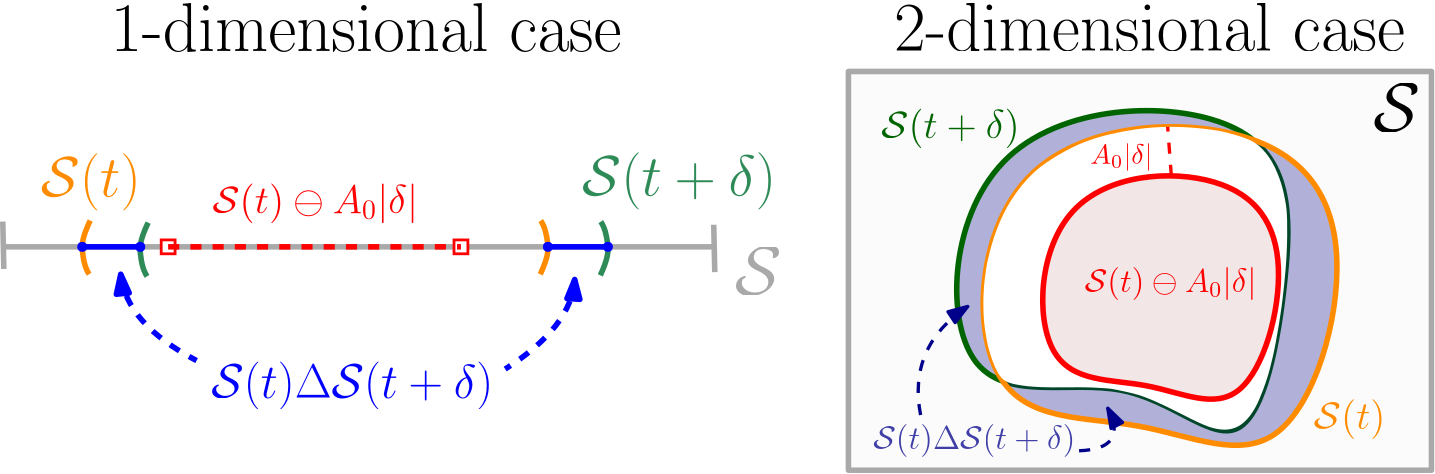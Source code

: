 <?xml version="1.0"?>
<!DOCTYPE ipe SYSTEM "ipe.dtd">
<ipe version="70218" creator="Ipe 7.2.24">
<info created="D:20241210151809" modified="D:20241220111442"/>
<ipestyle name="basic">
<symbol name="arrow/arc(spx)">
<path stroke="sym-stroke" fill="sym-stroke" pen="sym-pen">
0 0 m
-1 0.333 l
-1 -0.333 l
h
</path>
</symbol>
<symbol name="arrow/farc(spx)">
<path stroke="sym-stroke" fill="white" pen="sym-pen">
0 0 m
-1 0.333 l
-1 -0.333 l
h
</path>
</symbol>
<symbol name="arrow/ptarc(spx)">
<path stroke="sym-stroke" fill="sym-stroke" pen="sym-pen">
0 0 m
-1 0.333 l
-0.8 0 l
-1 -0.333 l
h
</path>
</symbol>
<symbol name="arrow/fptarc(spx)">
<path stroke="sym-stroke" fill="white" pen="sym-pen">
0 0 m
-1 0.333 l
-0.8 0 l
-1 -0.333 l
h
</path>
</symbol>
<symbol name="mark/circle(sx)" transformations="translations">
<path fill="sym-stroke">
0.6 0 0 0.6 0 0 e
0.4 0 0 0.4 0 0 e
</path>
</symbol>
<symbol name="mark/disk(sx)" transformations="translations">
<path fill="sym-stroke">
0.6 0 0 0.6 0 0 e
</path>
</symbol>
<symbol name="mark/fdisk(sfx)" transformations="translations">
<group>
<path fill="sym-fill">
0.5 0 0 0.5 0 0 e
</path>
<path fill="sym-stroke" fillrule="eofill">
0.6 0 0 0.6 0 0 e
0.4 0 0 0.4 0 0 e
</path>
</group>
</symbol>
<symbol name="mark/box(sx)" transformations="translations">
<path fill="sym-stroke" fillrule="eofill">
-0.6 -0.6 m
0.6 -0.6 l
0.6 0.6 l
-0.6 0.6 l
h
-0.4 -0.4 m
0.4 -0.4 l
0.4 0.4 l
-0.4 0.4 l
h
</path>
</symbol>
<symbol name="mark/square(sx)" transformations="translations">
<path fill="sym-stroke">
-0.6 -0.6 m
0.6 -0.6 l
0.6 0.6 l
-0.6 0.6 l
h
</path>
</symbol>
<symbol name="mark/fsquare(sfx)" transformations="translations">
<group>
<path fill="sym-fill">
-0.5 -0.5 m
0.5 -0.5 l
0.5 0.5 l
-0.5 0.5 l
h
</path>
<path fill="sym-stroke" fillrule="eofill">
-0.6 -0.6 m
0.6 -0.6 l
0.6 0.6 l
-0.6 0.6 l
h
-0.4 -0.4 m
0.4 -0.4 l
0.4 0.4 l
-0.4 0.4 l
h
</path>
</group>
</symbol>
<symbol name="mark/cross(sx)" transformations="translations">
<group>
<path fill="sym-stroke">
-0.43 -0.57 m
0.57 0.43 l
0.43 0.57 l
-0.57 -0.43 l
h
</path>
<path fill="sym-stroke">
-0.43 0.57 m
0.57 -0.43 l
0.43 -0.57 l
-0.57 0.43 l
h
</path>
</group>
</symbol>
<symbol name="arrow/fnormal(spx)">
<path stroke="sym-stroke" fill="white" pen="sym-pen">
0 0 m
-1 0.333 l
-1 -0.333 l
h
</path>
</symbol>
<symbol name="arrow/pointed(spx)">
<path stroke="sym-stroke" fill="sym-stroke" pen="sym-pen">
0 0 m
-1 0.333 l
-0.8 0 l
-1 -0.333 l
h
</path>
</symbol>
<symbol name="arrow/fpointed(spx)">
<path stroke="sym-stroke" fill="white" pen="sym-pen">
0 0 m
-1 0.333 l
-0.8 0 l
-1 -0.333 l
h
</path>
</symbol>
<symbol name="arrow/linear(spx)">
<path stroke="sym-stroke" pen="sym-pen">
-1 0.333 m
0 0 l
-1 -0.333 l
</path>
</symbol>
<symbol name="arrow/fdouble(spx)">
<path stroke="sym-stroke" fill="white" pen="sym-pen">
0 0 m
-1 0.333 l
-1 -0.333 l
h
-1 0 m
-2 0.333 l
-2 -0.333 l
h
</path>
</symbol>
<symbol name="arrow/double(spx)">
<path stroke="sym-stroke" fill="sym-stroke" pen="sym-pen">
0 0 m
-1 0.333 l
-1 -0.333 l
h
-1 0 m
-2 0.333 l
-2 -0.333 l
h
</path>
</symbol>
<symbol name="arrow/mid-normal(spx)">
<path stroke="sym-stroke" fill="sym-stroke" pen="sym-pen">
0.5 0 m
-0.5 0.333 l
-0.5 -0.333 l
h
</path>
</symbol>
<symbol name="arrow/mid-fnormal(spx)">
<path stroke="sym-stroke" fill="white" pen="sym-pen">
0.5 0 m
-0.5 0.333 l
-0.5 -0.333 l
h
</path>
</symbol>
<symbol name="arrow/mid-pointed(spx)">
<path stroke="sym-stroke" fill="sym-stroke" pen="sym-pen">
0.5 0 m
-0.5 0.333 l
-0.3 0 l
-0.5 -0.333 l
h
</path>
</symbol>
<symbol name="arrow/mid-fpointed(spx)">
<path stroke="sym-stroke" fill="white" pen="sym-pen">
0.5 0 m
-0.5 0.333 l
-0.3 0 l
-0.5 -0.333 l
h
</path>
</symbol>
<symbol name="arrow/mid-double(spx)">
<path stroke="sym-stroke" fill="sym-stroke" pen="sym-pen">
1 0 m
0 0.333 l
0 -0.333 l
h
0 0 m
-1 0.333 l
-1 -0.333 l
h
</path>
</symbol>
<symbol name="arrow/mid-fdouble(spx)">
<path stroke="sym-stroke" fill="white" pen="sym-pen">
1 0 m
0 0.333 l
0 -0.333 l
h
0 0 m
-1 0.333 l
-1 -0.333 l
h
</path>
</symbol>
<anglesize name="22.5 deg" value="22.5"/>
<anglesize name="30 deg" value="30"/>
<anglesize name="45 deg" value="45"/>
<anglesize name="60 deg" value="60"/>
<anglesize name="90 deg" value="90"/>
<arrowsize name="large" value="10"/>
<arrowsize name="small" value="5"/>
<arrowsize name="tiny" value="3"/>
<color name="blue" value="0 0 1"/>
<color name="brown" value="0.647 0.165 0.165"/>
<color name="darkblue" value="0 0 0.545"/>
<color name="darkcyan" value="0 0.545 0.545"/>
<color name="darkgray" value="0.663"/>
<color name="darkgreen" value="0 0.392 0"/>
<color name="darkmagenta" value="0.545 0 0.545"/>
<color name="darkorange" value="1 0.549 0"/>
<color name="darkred" value="0.545 0 0"/>
<color name="gold" value="1 0.843 0"/>
<color name="gray" value="0.745"/>
<color name="green" value="0 1 0"/>
<color name="lightblue" value="0.678 0.847 0.902"/>
<color name="lightcyan" value="0.878 1 1"/>
<color name="lightgray" value="0.827"/>
<color name="lightgreen" value="0.565 0.933 0.565"/>
<color name="lightyellow" value="1 1 0.878"/>
<color name="navy" value="0 0 0.502"/>
<color name="orange" value="1 0.647 0"/>
<color name="pink" value="1 0.753 0.796"/>
<color name="purple" value="0.627 0.125 0.941"/>
<color name="red" value="1 0 0"/>
<color name="seagreen" value="0.18 0.545 0.341"/>
<color name="turquoise" value="0.251 0.878 0.816"/>
<color name="violet" value="0.933 0.51 0.933"/>
<color name="yellow" value="1 1 0"/>
<dashstyle name="dash dot dotted" value="[4 2 1 2 1 2] 0"/>
<dashstyle name="dash dotted" value="[4 2 1 2] 0"/>
<dashstyle name="dashed" value="[4] 0"/>
<dashstyle name="dotted" value="[1 3] 0"/>
<gridsize name="10 pts (~3.5 mm)" value="10"/>
<gridsize name="14 pts (~5 mm)" value="14"/>
<gridsize name="16 pts (~6 mm)" value="16"/>
<gridsize name="20 pts (~7 mm)" value="20"/>
<gridsize name="28 pts (~10 mm)" value="28"/>
<gridsize name="32 pts (~12 mm)" value="32"/>
<gridsize name="4 pts" value="4"/>
<gridsize name="56 pts (~20 mm)" value="56"/>
<gridsize name="8 pts (~3 mm)" value="8"/>
<opacity name="10%" value="0.1"/>
<opacity name="30%" value="0.3"/>
<opacity name="50%" value="0.5"/>
<opacity name="75%" value="0.75"/>
<pen name="fat" value="1.2"/>
<pen name="heavier" value="0.8"/>
<pen name="ultrafat" value="2"/>
<symbolsize name="large" value="5"/>
<symbolsize name="small" value="2"/>
<symbolsize name="tiny" value="1.1"/>
<textsize name="Huge" value="\Huge"/>
<textsize name="LARGE" value="\LARGE"/>
<textsize name="Large" value="\Large"/>
<textsize name="footnote" value="\footnotesize"/>
<textsize name="huge" value="\huge"/>
<textsize name="large" value="\large"/>
<textsize name="small" value="\small"/>
<textsize name="tiny" value="\tiny"/>
<textstyle name="center" begin="\begin{center}" end="\end{center}"/>
<textstyle name="item" begin="\begin{itemize}\item{}" end="\end{itemize}"/>
<textstyle name="itemize" begin="\begin{itemize}" end="\end{itemize}"/>
<tiling name="falling" angle="-60" step="4" width="1"/>
<tiling name="rising" angle="30" step="4" width="1"/>
</ipestyle>
<page>
<layer name="alpha"/>
<view layers="alpha" active="alpha"/>
<path layer="alpha" matrix="1.0932 0 0 1.12152 198.495 -270.618" stroke="darkgray" fill="lightgray" pen="ultrafat" opacity="10%" stroke-opacity="opaque">
128 768 m
128 640 l
320 640 l
320 768 l
h
</path>
<text matrix="1 0 0 1 222.282 -189.668" transformations="translations" pos="305.037 758.938" stroke="black" type="label" width="16.869" height="16.938" depth="0" valign="baseline" size="Huge" style="math">\mathcal{S}</text>
<path matrix="1.50384 0 0.00035381 1.22429 147.979 -337.932" stroke="darkgreen" fill="darkblue" pen="ultrafat" opacity="30%" stroke-opacity="opaque">
152.191 748.844
232.363 750.575
232.652 699.242
222.846 637.238
194.873 674.152
148.154 654.83 u
</path>
<path matrix="1.246 -0.231765 0.367888 1.24373 -113.33 -290.362" stroke="darkorange" fill="darkblue" pen="ultrafat" opacity="30%" stroke-opacity="opaque">
300.134 716.256
264.951 746.249
187.086 726.062
206.697 643.871
253.704 657.425
299.846 644.448 u
</path>
<text matrix="1 0 0 1 202.96 -189.668" transformations="translations" pos="147.289 756.342" stroke="darkgreen" type="label" width="49.823" height="10.756" depth="3.59" valign="baseline" size="Large" style="math">\mathcal{S}(t+\delta)</text>
<text matrix="1 0 0 1 212.188 -188.515" transformations="translations" pos="293.79 650.504" stroke="darkorange" type="label" width="25.761" height="10.756" depth="3.59" valign="baseline" size="Large" style="math">\mathcal{S}(t)</text>
<path matrix="1 0 0 1 218.533 -187.073" fill="white">
277.918 725.384
277.833 712.464
276.737 700.279
275.76 692.418
274.981 687.161
273.582 679.299
272.661 674.97
271.61 670.681
270.425 666.531
267.78 659.349
265.149 654.412
261.258 650.124
256.307 648.447
251.133 649.269
247.651 650.584
243.071 652.759
238.833 654.939
234.298 657.225
229.855 659.266
226.084 660.765
223.221 661.727
215.331 663.464
213.067 663.723
207.584 664.049
202.94 664.106
197.101 664.057
193.344 664.039
189.089 664.11
184.235 664.43
179.893 665.074
175.441 666.298
173.106 670.31
171.903 673.09
170.421 677.683
169.689 680.811
168.828 686.379
168.581 689.174
168.415 694.064
168.555 698.77
168.884 702.644
169.536 707.292
169.915 709.345
171.349 715.296
173.402 721.426
175.68 726.612
178.297 731.342
182.171 736.802
186.111 741.06
190.698 744.903
199.775 750.324
206.686 753.169
213.581 755.217
223.709 757.098
229.545 757.661
234.815 757.871
239.879 757.813
245.795 757.423
251.303 756.733
253.352 756.39
255.231 756.032
265.432 753.232
269.373 749.469
271.344 746.95
273.333 743.688
275.856 737.517
277.413 730.381 u
</path>
<text matrix="1 0 0 1 213.919 -195.725" transformations="translations" pos="133.446 650.504" stroke="darkblue" type="label" width="72.742" height="8.965" depth="2.99" valign="baseline" size="large" style="math" opacity="75%">\mathcal{S}(t)\Delta \mathcal{S}(t+\delta)</text>
<path matrix="0.920635 0 0 1.05882 231.459 -227.849" stroke="darkblue" dash="dashed" pen="fat" arrow="normal/normal" opacity="75%" stroke-opacity="opaque">
144.405 656.272 m
139.214 679.631
162.862 693.185 c
</path>
<path matrix="1.0935 0 0.0180958 1.18136 185.996 -306.149" stroke="darkblue" dash="dashed" pen="fat" arrow="normal/normal" opacity="75%" stroke-opacity="opaque">
204.678 643.583 m
221.116 644.159
213.906 656.56 c
</path>
<path matrix="0.830608 -0.16249 0.245241 0.871978 74.8737 -50.6322" stroke="red" fill="darkred" pen="ultrafat" opacity="10%" stroke-opacity="opaque">
300.134 716.256
264.951 746.249
187.086 726.062
206.697 643.871
253.704 657.425
299.846 644.448 u
</path>
<text matrix="1 0 0 1 192.001 -192.552" transformations="translations" pos="231.498 703.856" stroke="red" type="label" width="61.862" height="8.965" depth="2.99" valign="baseline" size="large" style="math">\mathcal{S}(t)\ominus A_0|\delta|</text>
<text matrix="1 0 0 1 185.368 -191.687" transformations="translations" pos="240.15 749.133" stroke="red" type="label" width="22.281" height="7.473" depth="2.49" valign="baseline" style="math">A_0|\delta|</text>
<path matrix="1 0 0 1 218.533 -187.073" stroke="red" fill="white" dash="dashed" pen="fat">
236.135 740.197 m
234.815 757.871 l
</path>
<path matrix="1 0 0 1 -93.6603 -240.432" stroke="darkgray" pen="ultrafat">
128 768 m
384 768 l
</path>
<path matrix="1 0 0 1 -93.6603 -240.432" stroke="darkgray" pen="ultrafat">
127.649 777.1 m
128.028 760.037 l
</path>
<path matrix="1 0 0 1 162.284 -241.569" stroke="darkgray" pen="ultrafat">
127.649 777.1 m
128.028 760.037 l
</path>
<path matrix="1 0 0 1 -93.6603 -240.432" stroke="darkorange" pen="ultrafat">
159.12 777.479 m
156.087 771.033
156.087 766.483
157.225 760.416
158.741 758.141 c
</path>
<path matrix="-0.999933 -0.0115557 0.0115557 -0.999933 377.616 1296.95" stroke="darkorange" pen="ultrafat">
159.12 777.479 m
156.087 771.033
156.087 766.483
157.225 760.416
158.741 758.141 c
</path>
<path matrix="1 0 0 1 -72.8056 -241.19" stroke="seagreen" pen="ultrafat">
159.12 777.479 m
156.087 771.033
156.087 766.483
157.225 760.416
158.741 758.141 c
</path>
<path matrix="-0.999933 -0.0115557 0.0115557 -0.999933 399.229 1296.57" stroke="seagreen" pen="ultrafat">
159.12 777.479 m
156.087 771.033
156.087 766.483
157.225 760.416
158.741 758.141 c
</path>
<text matrix="1 0 0 1 -93.6603 -240.432" transformations="translations" pos="391.176 750.937" stroke="darkgray" type="label" width="16.869" height="16.938" depth="0" valign="baseline" size="Huge" style="math">\mathcal{S}</text>
<text matrix="1 0 0 1 -100.485 -248.015" transformations="translations" pos="343.021 794.163" stroke="seagreen" type="label" width="69.795" height="15.477" depth="5.15" valign="baseline" size="huge" style="math">\mathcal{S}(t+\delta)</text>
<text matrix="1 0 0 1 -295.382 -248.394" transformations="translations" pos="343.021 794.163" stroke="darkorange" type="label" width="36.002" height="15.477" depth="5.15" valign="baseline" size="huge" style="math">\mathcal{S}(t)</text>
<path matrix="1 0 0 1 -93.6603 -240.432" stroke="blue" pen="ultrafat">
156.254 768 m
177.135 768 l
</path>
<path matrix="1 0 0 1 -93.6603 -240.432" stroke="blue" pen="ultrafat">
323.898 768 m
345.491 768 l
</path>
<text matrix="1 0 0 1 -128.165 -246.878" transformations="translations" pos="237.231 720.224" stroke="blue" type="label" width="101.439" height="12.896" depth="4.29" valign="baseline" size="LARGE" style="math">\mathcal{S}(t)\Delta \mathcal{S}(t+\delta)</text>
<use matrix="1 0 0 1 -93.6603 -240.432" name="mark/disk(sx)" pos="156.254 768" size="normal" stroke="blue"/>
<use matrix="1 0 0 1 -93.6603 -240.432" name="mark/disk(sx)" pos="177.135 768" size="normal" stroke="blue"/>
<use matrix="1 0 0 1 -93.6603 -240.432" name="mark/disk(sx)" pos="323.898 768" size="normal" stroke="blue"/>
<use matrix="1 0 0 1 -93.6603 -240.432" name="mark/disk(sx)" pos="345.491 768" size="normal" stroke="blue"/>
<path matrix="1 0 0 1 -93.6603 -240.432" stroke="blue" dash="dashed" pen="ultrafat" rarrow="normal/normal">
170.117 758.141 m
172.012 740.32
197.417 727.049 c
</path>
<path matrix="1 0 0 1 -93.6603 -240.432" stroke="blue" dash="dashed" pen="ultrafat" rarrow="normal/normal">
333.542 756.246 m
332.404 739.183
308.516 724.016 c
</path>
<use matrix="1 0 0 1 -93.6603 -240.432" name="mark/fsquare(sfx)" pos="187.18 768" size="large" stroke="red"/>
<use matrix="1 0 0 1 -93.6603 -240.432" name="mark/fsquare(sfx)" pos="292.59 768" size="large" stroke="red"/>
<path matrix="1 0 0 1 -93.6603 -240.432" stroke="red" dash="dashed" pen="ultrafat">
187.18 768 m
292.59 768 l
</path>
<text matrix="1 0 0 1 -128.545 -251.049" transformations="translations" pos="238.031 790.751" stroke="red" type="label" width="74.035" height="10.756" depth="3.59" valign="baseline" size="Large" style="math">\mathcal{S}(t)\ominus A_0|\delta|</text>
<text matrix="1 0 0 1 6.55334 150.744" transformations="translations" pos="66.2314 447.293" stroke="black" type="label" width="184.16" height="17.213" depth="0" valign="baseline" size="Huge">1-dimensional case</text>
<text matrix="1 0 0 1 288.625 150.929" transformations="translations" pos="66.2314 447.293" stroke="black" type="label" width="184.16" height="17.213" depth="0" valign="baseline" size="Huge">2-dimensional case</text>
</page>
</ipe>
